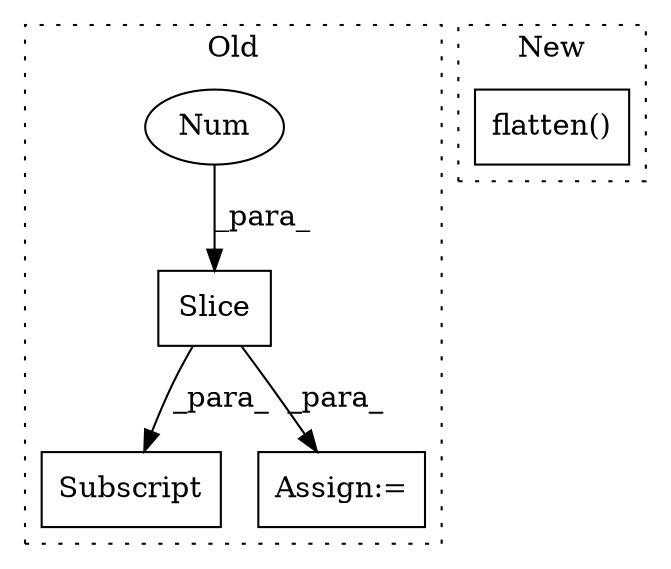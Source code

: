 digraph G {
subgraph cluster0 {
1 [label="Slice" a="80" s="2163" l="2" shape="box"];
3 [label="Num" a="76" s="2164" l="1" shape="ellipse"];
4 [label="Subscript" a="63" s="2146,0" l="20,0" shape="box"];
5 [label="Assign:=" a="68" s="2132" l="3" shape="box"];
label = "Old";
style="dotted";
}
subgraph cluster1 {
2 [label="flatten()" a="75" s="1849" l="17" shape="box"];
label = "New";
style="dotted";
}
1 -> 4 [label="_para_"];
1 -> 5 [label="_para_"];
3 -> 1 [label="_para_"];
}